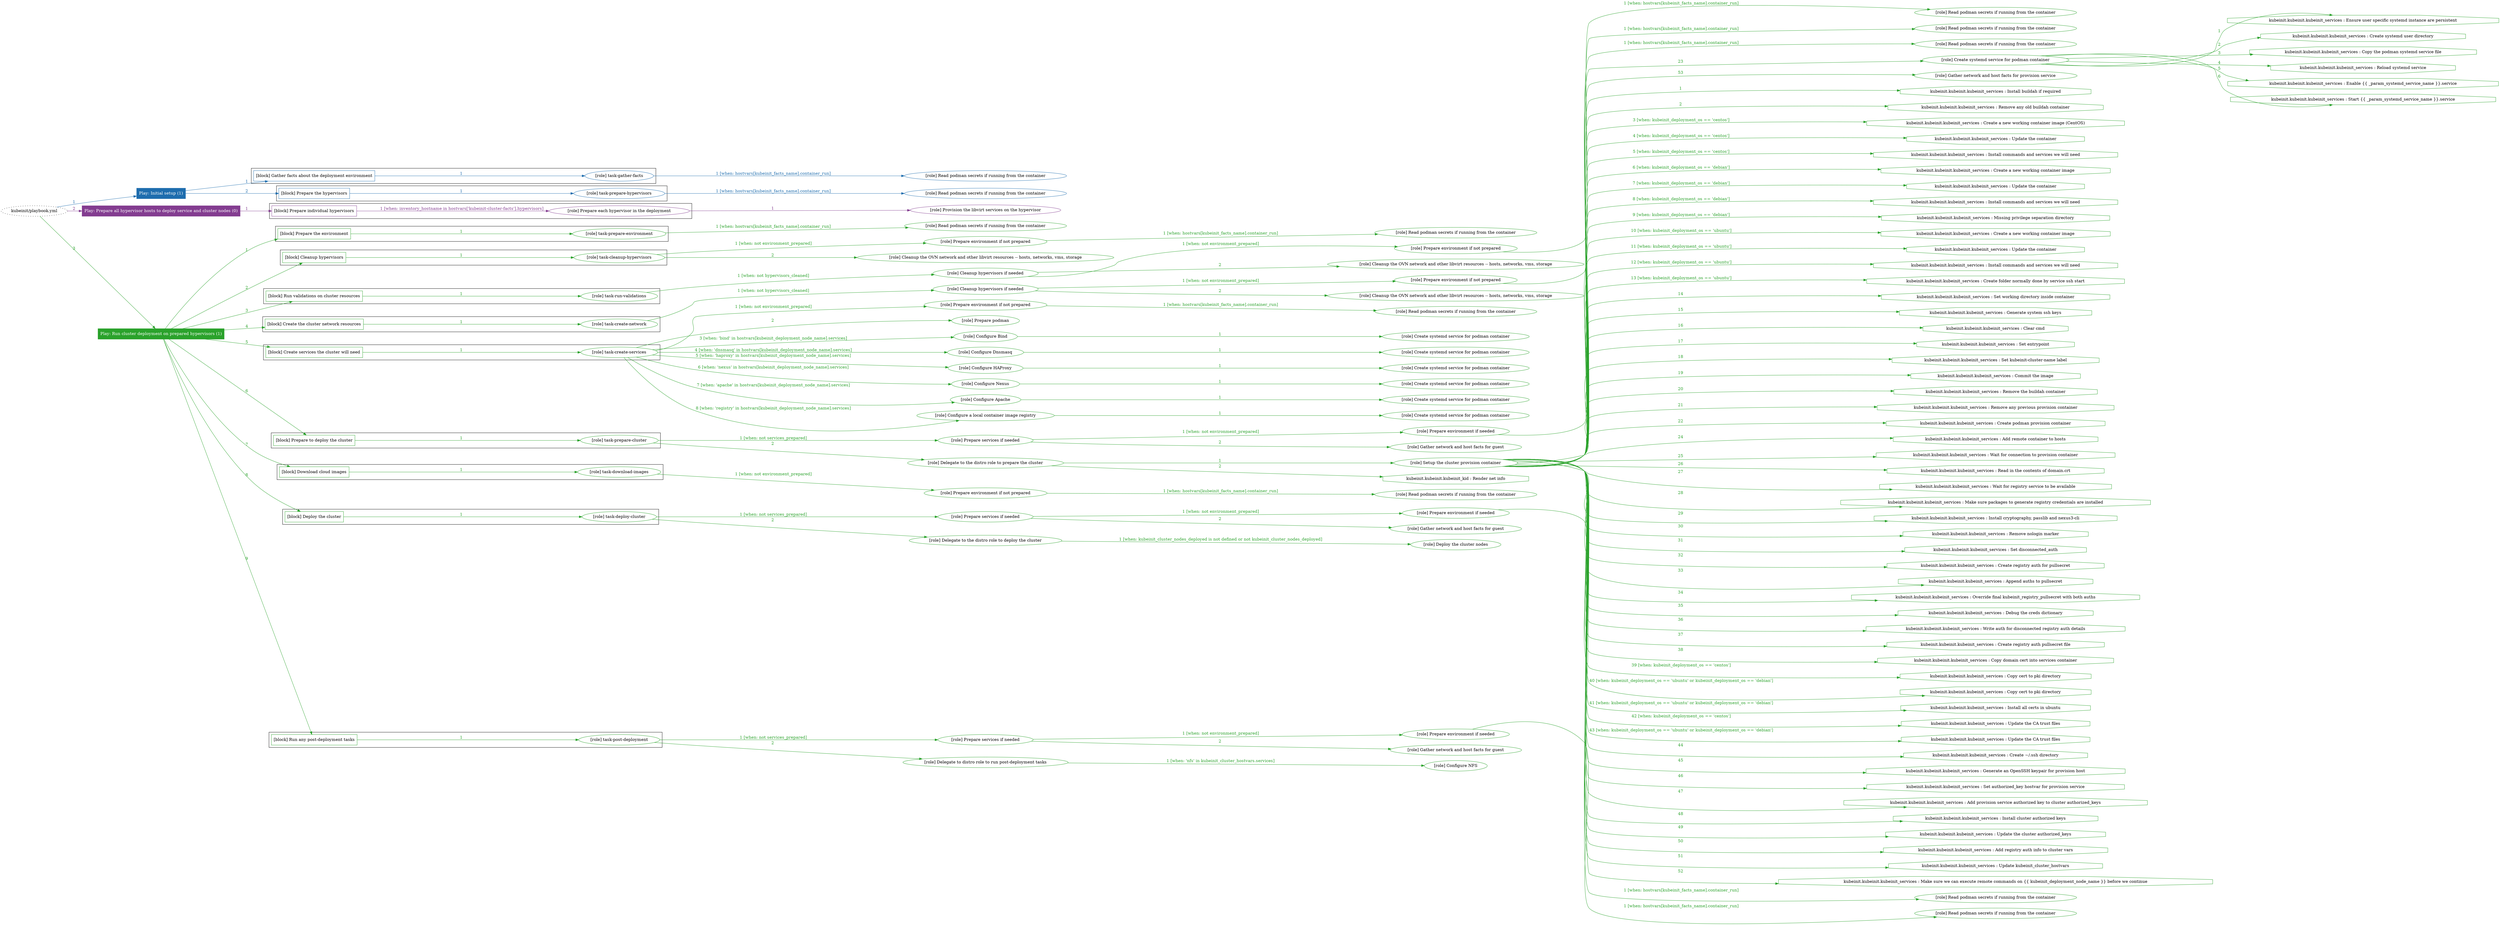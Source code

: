 digraph {
	graph [concentrate=true ordering=in rankdir=LR ratio=fill]
	edge [esep=5 sep=10]
	"kubeinit/playbook.yml" [id=root_node style=dotted]
	play_88780912 [label="Play: Initial setup (1)" color="#1e6dae" fontcolor="#ffffff" id=play_88780912 shape=box style=filled tooltip=localhost]
	"kubeinit/playbook.yml" -> play_88780912 [label="1 " color="#1e6dae" fontcolor="#1e6dae" id=edge_2b7c9e0a labeltooltip="1 " tooltip="1 "]
	subgraph "Read podman secrets if running from the container" {
		role_25a1306c [label="[role] Read podman secrets if running from the container" color="#1e6dae" id=role_25a1306c tooltip="Read podman secrets if running from the container"]
	}
	subgraph "task-gather-facts" {
		role_56f9d2ab [label="[role] task-gather-facts" color="#1e6dae" id=role_56f9d2ab tooltip="task-gather-facts"]
		role_56f9d2ab -> role_25a1306c [label="1 [when: hostvars[kubeinit_facts_name].container_run]" color="#1e6dae" fontcolor="#1e6dae" id=edge_c52cf5f3 labeltooltip="1 [when: hostvars[kubeinit_facts_name].container_run]" tooltip="1 [when: hostvars[kubeinit_facts_name].container_run]"]
	}
	subgraph "Read podman secrets if running from the container" {
		role_b767d1a6 [label="[role] Read podman secrets if running from the container" color="#1e6dae" id=role_b767d1a6 tooltip="Read podman secrets if running from the container"]
	}
	subgraph "task-prepare-hypervisors" {
		role_a1e9dd96 [label="[role] task-prepare-hypervisors" color="#1e6dae" id=role_a1e9dd96 tooltip="task-prepare-hypervisors"]
		role_a1e9dd96 -> role_b767d1a6 [label="1 [when: hostvars[kubeinit_facts_name].container_run]" color="#1e6dae" fontcolor="#1e6dae" id=edge_05d437fe labeltooltip="1 [when: hostvars[kubeinit_facts_name].container_run]" tooltip="1 [when: hostvars[kubeinit_facts_name].container_run]"]
	}
	subgraph "Play: Initial setup (1)" {
		play_88780912 -> block_ea30f0d0 [label=1 color="#1e6dae" fontcolor="#1e6dae" id=edge_ec8236a7 labeltooltip=1 tooltip=1]
		subgraph cluster_block_ea30f0d0 {
			block_ea30f0d0 [label="[block] Gather facts about the deployment environment" color="#1e6dae" id=block_ea30f0d0 labeltooltip="Gather facts about the deployment environment" shape=box tooltip="Gather facts about the deployment environment"]
			block_ea30f0d0 -> role_56f9d2ab [label="1 " color="#1e6dae" fontcolor="#1e6dae" id=edge_77e89f6d labeltooltip="1 " tooltip="1 "]
		}
		play_88780912 -> block_1efca9a6 [label=2 color="#1e6dae" fontcolor="#1e6dae" id=edge_a3402eb7 labeltooltip=2 tooltip=2]
		subgraph cluster_block_1efca9a6 {
			block_1efca9a6 [label="[block] Prepare the hypervisors" color="#1e6dae" id=block_1efca9a6 labeltooltip="Prepare the hypervisors" shape=box tooltip="Prepare the hypervisors"]
			block_1efca9a6 -> role_a1e9dd96 [label="1 " color="#1e6dae" fontcolor="#1e6dae" id=edge_6762e3c6 labeltooltip="1 " tooltip="1 "]
		}
	}
	play_a2d983e7 [label="Play: Prepare all hypervisor hosts to deploy service and cluster nodes (0)" color="#833c90" fontcolor="#ffffff" id=play_a2d983e7 shape=box style=filled tooltip="Play: Prepare all hypervisor hosts to deploy service and cluster nodes (0)"]
	"kubeinit/playbook.yml" -> play_a2d983e7 [label="2 " color="#833c90" fontcolor="#833c90" id=edge_fcf7cdbc labeltooltip="2 " tooltip="2 "]
	subgraph "Provision the libvirt services on the hypervisor" {
		role_07aeb820 [label="[role] Provision the libvirt services on the hypervisor" color="#833c90" id=role_07aeb820 tooltip="Provision the libvirt services on the hypervisor"]
	}
	subgraph "Prepare each hypervisor in the deployment" {
		role_b28e0252 [label="[role] Prepare each hypervisor in the deployment" color="#833c90" id=role_b28e0252 tooltip="Prepare each hypervisor in the deployment"]
		role_b28e0252 -> role_07aeb820 [label="1 " color="#833c90" fontcolor="#833c90" id=edge_922af708 labeltooltip="1 " tooltip="1 "]
	}
	subgraph "Play: Prepare all hypervisor hosts to deploy service and cluster nodes (0)" {
		play_a2d983e7 -> block_fab6e610 [label=1 color="#833c90" fontcolor="#833c90" id=edge_9183ceff labeltooltip=1 tooltip=1]
		subgraph cluster_block_fab6e610 {
			block_fab6e610 [label="[block] Prepare individual hypervisors" color="#833c90" id=block_fab6e610 labeltooltip="Prepare individual hypervisors" shape=box tooltip="Prepare individual hypervisors"]
			block_fab6e610 -> role_b28e0252 [label="1 [when: inventory_hostname in hostvars['kubeinit-cluster-facts'].hypervisors]" color="#833c90" fontcolor="#833c90" id=edge_b176fd43 labeltooltip="1 [when: inventory_hostname in hostvars['kubeinit-cluster-facts'].hypervisors]" tooltip="1 [when: inventory_hostname in hostvars['kubeinit-cluster-facts'].hypervisors]"]
		}
	}
	play_4c912f63 [label="Play: Run cluster deployment on prepared hypervisors (1)" color="#2aa22b" fontcolor="#ffffff" id=play_4c912f63 shape=box style=filled tooltip=localhost]
	"kubeinit/playbook.yml" -> play_4c912f63 [label="3 " color="#2aa22b" fontcolor="#2aa22b" id=edge_5420c14c labeltooltip="3 " tooltip="3 "]
	subgraph "Read podman secrets if running from the container" {
		role_98e18b5d [label="[role] Read podman secrets if running from the container" color="#2aa22b" id=role_98e18b5d tooltip="Read podman secrets if running from the container"]
	}
	subgraph "task-prepare-environment" {
		role_dfc72cea [label="[role] task-prepare-environment" color="#2aa22b" id=role_dfc72cea tooltip="task-prepare-environment"]
		role_dfc72cea -> role_98e18b5d [label="1 [when: hostvars[kubeinit_facts_name].container_run]" color="#2aa22b" fontcolor="#2aa22b" id=edge_c988f2fc labeltooltip="1 [when: hostvars[kubeinit_facts_name].container_run]" tooltip="1 [when: hostvars[kubeinit_facts_name].container_run]"]
	}
	subgraph "Read podman secrets if running from the container" {
		role_11a88f5c [label="[role] Read podman secrets if running from the container" color="#2aa22b" id=role_11a88f5c tooltip="Read podman secrets if running from the container"]
	}
	subgraph "Prepare environment if not prepared" {
		role_c95e6270 [label="[role] Prepare environment if not prepared" color="#2aa22b" id=role_c95e6270 tooltip="Prepare environment if not prepared"]
		role_c95e6270 -> role_11a88f5c [label="1 [when: hostvars[kubeinit_facts_name].container_run]" color="#2aa22b" fontcolor="#2aa22b" id=edge_15efae43 labeltooltip="1 [when: hostvars[kubeinit_facts_name].container_run]" tooltip="1 [when: hostvars[kubeinit_facts_name].container_run]"]
	}
	subgraph "Cleanup the OVN network and other libvirt resources -- hosts, networks, vms, storage" {
		role_31500812 [label="[role] Cleanup the OVN network and other libvirt resources -- hosts, networks, vms, storage" color="#2aa22b" id=role_31500812 tooltip="Cleanup the OVN network and other libvirt resources -- hosts, networks, vms, storage"]
	}
	subgraph "task-cleanup-hypervisors" {
		role_99041509 [label="[role] task-cleanup-hypervisors" color="#2aa22b" id=role_99041509 tooltip="task-cleanup-hypervisors"]
		role_99041509 -> role_c95e6270 [label="1 [when: not environment_prepared]" color="#2aa22b" fontcolor="#2aa22b" id=edge_61fa7e00 labeltooltip="1 [when: not environment_prepared]" tooltip="1 [when: not environment_prepared]"]
		role_99041509 -> role_31500812 [label="2 " color="#2aa22b" fontcolor="#2aa22b" id=edge_010ab0bc labeltooltip="2 " tooltip="2 "]
	}
	subgraph "Read podman secrets if running from the container" {
		role_571d8c0e [label="[role] Read podman secrets if running from the container" color="#2aa22b" id=role_571d8c0e tooltip="Read podman secrets if running from the container"]
	}
	subgraph "Prepare environment if not prepared" {
		role_9b8b6493 [label="[role] Prepare environment if not prepared" color="#2aa22b" id=role_9b8b6493 tooltip="Prepare environment if not prepared"]
		role_9b8b6493 -> role_571d8c0e [label="1 [when: hostvars[kubeinit_facts_name].container_run]" color="#2aa22b" fontcolor="#2aa22b" id=edge_0dd094ab labeltooltip="1 [when: hostvars[kubeinit_facts_name].container_run]" tooltip="1 [when: hostvars[kubeinit_facts_name].container_run]"]
	}
	subgraph "Cleanup the OVN network and other libvirt resources -- hosts, networks, vms, storage" {
		role_64ca74bb [label="[role] Cleanup the OVN network and other libvirt resources -- hosts, networks, vms, storage" color="#2aa22b" id=role_64ca74bb tooltip="Cleanup the OVN network and other libvirt resources -- hosts, networks, vms, storage"]
	}
	subgraph "Cleanup hypervisors if needed" {
		role_c4ffee73 [label="[role] Cleanup hypervisors if needed" color="#2aa22b" id=role_c4ffee73 tooltip="Cleanup hypervisors if needed"]
		role_c4ffee73 -> role_9b8b6493 [label="1 [when: not environment_prepared]" color="#2aa22b" fontcolor="#2aa22b" id=edge_79a30ba2 labeltooltip="1 [when: not environment_prepared]" tooltip="1 [when: not environment_prepared]"]
		role_c4ffee73 -> role_64ca74bb [label="2 " color="#2aa22b" fontcolor="#2aa22b" id=edge_f12eb584 labeltooltip="2 " tooltip="2 "]
	}
	subgraph "task-run-validations" {
		role_adf2bbff [label="[role] task-run-validations" color="#2aa22b" id=role_adf2bbff tooltip="task-run-validations"]
		role_adf2bbff -> role_c4ffee73 [label="1 [when: not hypervisors_cleaned]" color="#2aa22b" fontcolor="#2aa22b" id=edge_2b7193ca labeltooltip="1 [when: not hypervisors_cleaned]" tooltip="1 [when: not hypervisors_cleaned]"]
	}
	subgraph "Read podman secrets if running from the container" {
		role_12bfb518 [label="[role] Read podman secrets if running from the container" color="#2aa22b" id=role_12bfb518 tooltip="Read podman secrets if running from the container"]
	}
	subgraph "Prepare environment if not prepared" {
		role_a68a0728 [label="[role] Prepare environment if not prepared" color="#2aa22b" id=role_a68a0728 tooltip="Prepare environment if not prepared"]
		role_a68a0728 -> role_12bfb518 [label="1 [when: hostvars[kubeinit_facts_name].container_run]" color="#2aa22b" fontcolor="#2aa22b" id=edge_9cbca784 labeltooltip="1 [when: hostvars[kubeinit_facts_name].container_run]" tooltip="1 [when: hostvars[kubeinit_facts_name].container_run]"]
	}
	subgraph "Cleanup the OVN network and other libvirt resources -- hosts, networks, vms, storage" {
		role_533ca4e9 [label="[role] Cleanup the OVN network and other libvirt resources -- hosts, networks, vms, storage" color="#2aa22b" id=role_533ca4e9 tooltip="Cleanup the OVN network and other libvirt resources -- hosts, networks, vms, storage"]
	}
	subgraph "Cleanup hypervisors if needed" {
		role_4eada088 [label="[role] Cleanup hypervisors if needed" color="#2aa22b" id=role_4eada088 tooltip="Cleanup hypervisors if needed"]
		role_4eada088 -> role_a68a0728 [label="1 [when: not environment_prepared]" color="#2aa22b" fontcolor="#2aa22b" id=edge_8c6352a5 labeltooltip="1 [when: not environment_prepared]" tooltip="1 [when: not environment_prepared]"]
		role_4eada088 -> role_533ca4e9 [label="2 " color="#2aa22b" fontcolor="#2aa22b" id=edge_be2c727f labeltooltip="2 " tooltip="2 "]
	}
	subgraph "task-create-network" {
		role_0c74a7f2 [label="[role] task-create-network" color="#2aa22b" id=role_0c74a7f2 tooltip="task-create-network"]
		role_0c74a7f2 -> role_4eada088 [label="1 [when: not hypervisors_cleaned]" color="#2aa22b" fontcolor="#2aa22b" id=edge_dd9ef89b labeltooltip="1 [when: not hypervisors_cleaned]" tooltip="1 [when: not hypervisors_cleaned]"]
	}
	subgraph "Read podman secrets if running from the container" {
		role_9425d755 [label="[role] Read podman secrets if running from the container" color="#2aa22b" id=role_9425d755 tooltip="Read podman secrets if running from the container"]
	}
	subgraph "Prepare environment if not prepared" {
		role_203ea704 [label="[role] Prepare environment if not prepared" color="#2aa22b" id=role_203ea704 tooltip="Prepare environment if not prepared"]
		role_203ea704 -> role_9425d755 [label="1 [when: hostvars[kubeinit_facts_name].container_run]" color="#2aa22b" fontcolor="#2aa22b" id=edge_33f96487 labeltooltip="1 [when: hostvars[kubeinit_facts_name].container_run]" tooltip="1 [when: hostvars[kubeinit_facts_name].container_run]"]
	}
	subgraph "Prepare podman" {
		role_154709df [label="[role] Prepare podman" color="#2aa22b" id=role_154709df tooltip="Prepare podman"]
	}
	subgraph "Create systemd service for podman container" {
		role_ecfbe1c3 [label="[role] Create systemd service for podman container" color="#2aa22b" id=role_ecfbe1c3 tooltip="Create systemd service for podman container"]
	}
	subgraph "Configure Bind" {
		role_10f43e8a [label="[role] Configure Bind" color="#2aa22b" id=role_10f43e8a tooltip="Configure Bind"]
		role_10f43e8a -> role_ecfbe1c3 [label="1 " color="#2aa22b" fontcolor="#2aa22b" id=edge_237a9f81 labeltooltip="1 " tooltip="1 "]
	}
	subgraph "Create systemd service for podman container" {
		role_6f5669e8 [label="[role] Create systemd service for podman container" color="#2aa22b" id=role_6f5669e8 tooltip="Create systemd service for podman container"]
	}
	subgraph "Configure Dnsmasq" {
		role_9e533520 [label="[role] Configure Dnsmasq" color="#2aa22b" id=role_9e533520 tooltip="Configure Dnsmasq"]
		role_9e533520 -> role_6f5669e8 [label="1 " color="#2aa22b" fontcolor="#2aa22b" id=edge_7383711f labeltooltip="1 " tooltip="1 "]
	}
	subgraph "Create systemd service for podman container" {
		role_24a517df [label="[role] Create systemd service for podman container" color="#2aa22b" id=role_24a517df tooltip="Create systemd service for podman container"]
	}
	subgraph "Configure HAProxy" {
		role_db0f7e93 [label="[role] Configure HAProxy" color="#2aa22b" id=role_db0f7e93 tooltip="Configure HAProxy"]
		role_db0f7e93 -> role_24a517df [label="1 " color="#2aa22b" fontcolor="#2aa22b" id=edge_4c443d4e labeltooltip="1 " tooltip="1 "]
	}
	subgraph "Create systemd service for podman container" {
		role_86e43595 [label="[role] Create systemd service for podman container" color="#2aa22b" id=role_86e43595 tooltip="Create systemd service for podman container"]
	}
	subgraph "Configure Nexus" {
		role_f32fb66e [label="[role] Configure Nexus" color="#2aa22b" id=role_f32fb66e tooltip="Configure Nexus"]
		role_f32fb66e -> role_86e43595 [label="1 " color="#2aa22b" fontcolor="#2aa22b" id=edge_34de4fcd labeltooltip="1 " tooltip="1 "]
	}
	subgraph "Create systemd service for podman container" {
		role_60a753dd [label="[role] Create systemd service for podman container" color="#2aa22b" id=role_60a753dd tooltip="Create systemd service for podman container"]
	}
	subgraph "Configure Apache" {
		role_d9e41919 [label="[role] Configure Apache" color="#2aa22b" id=role_d9e41919 tooltip="Configure Apache"]
		role_d9e41919 -> role_60a753dd [label="1 " color="#2aa22b" fontcolor="#2aa22b" id=edge_48b44790 labeltooltip="1 " tooltip="1 "]
	}
	subgraph "Create systemd service for podman container" {
		role_2c5dca7d [label="[role] Create systemd service for podman container" color="#2aa22b" id=role_2c5dca7d tooltip="Create systemd service for podman container"]
	}
	subgraph "Configure a local container image registry" {
		role_6736eb63 [label="[role] Configure a local container image registry" color="#2aa22b" id=role_6736eb63 tooltip="Configure a local container image registry"]
		role_6736eb63 -> role_2c5dca7d [label="1 " color="#2aa22b" fontcolor="#2aa22b" id=edge_3d469f1b labeltooltip="1 " tooltip="1 "]
	}
	subgraph "task-create-services" {
		role_f550a08c [label="[role] task-create-services" color="#2aa22b" id=role_f550a08c tooltip="task-create-services"]
		role_f550a08c -> role_203ea704 [label="1 [when: not environment_prepared]" color="#2aa22b" fontcolor="#2aa22b" id=edge_eab06817 labeltooltip="1 [when: not environment_prepared]" tooltip="1 [when: not environment_prepared]"]
		role_f550a08c -> role_154709df [label="2 " color="#2aa22b" fontcolor="#2aa22b" id=edge_c3b6ddbf labeltooltip="2 " tooltip="2 "]
		role_f550a08c -> role_10f43e8a [label="3 [when: 'bind' in hostvars[kubeinit_deployment_node_name].services]" color="#2aa22b" fontcolor="#2aa22b" id=edge_80851e3b labeltooltip="3 [when: 'bind' in hostvars[kubeinit_deployment_node_name].services]" tooltip="3 [when: 'bind' in hostvars[kubeinit_deployment_node_name].services]"]
		role_f550a08c -> role_9e533520 [label="4 [when: 'dnsmasq' in hostvars[kubeinit_deployment_node_name].services]" color="#2aa22b" fontcolor="#2aa22b" id=edge_8d71c22c labeltooltip="4 [when: 'dnsmasq' in hostvars[kubeinit_deployment_node_name].services]" tooltip="4 [when: 'dnsmasq' in hostvars[kubeinit_deployment_node_name].services]"]
		role_f550a08c -> role_db0f7e93 [label="5 [when: 'haproxy' in hostvars[kubeinit_deployment_node_name].services]" color="#2aa22b" fontcolor="#2aa22b" id=edge_a7aeccee labeltooltip="5 [when: 'haproxy' in hostvars[kubeinit_deployment_node_name].services]" tooltip="5 [when: 'haproxy' in hostvars[kubeinit_deployment_node_name].services]"]
		role_f550a08c -> role_f32fb66e [label="6 [when: 'nexus' in hostvars[kubeinit_deployment_node_name].services]" color="#2aa22b" fontcolor="#2aa22b" id=edge_8131f106 labeltooltip="6 [when: 'nexus' in hostvars[kubeinit_deployment_node_name].services]" tooltip="6 [when: 'nexus' in hostvars[kubeinit_deployment_node_name].services]"]
		role_f550a08c -> role_d9e41919 [label="7 [when: 'apache' in hostvars[kubeinit_deployment_node_name].services]" color="#2aa22b" fontcolor="#2aa22b" id=edge_e77b1e1b labeltooltip="7 [when: 'apache' in hostvars[kubeinit_deployment_node_name].services]" tooltip="7 [when: 'apache' in hostvars[kubeinit_deployment_node_name].services]"]
		role_f550a08c -> role_6736eb63 [label="8 [when: 'registry' in hostvars[kubeinit_deployment_node_name].services]" color="#2aa22b" fontcolor="#2aa22b" id=edge_4e4ed69c labeltooltip="8 [when: 'registry' in hostvars[kubeinit_deployment_node_name].services]" tooltip="8 [when: 'registry' in hostvars[kubeinit_deployment_node_name].services]"]
	}
	subgraph "Read podman secrets if running from the container" {
		role_94792498 [label="[role] Read podman secrets if running from the container" color="#2aa22b" id=role_94792498 tooltip="Read podman secrets if running from the container"]
	}
	subgraph "Prepare environment if needed" {
		role_d0fdb49f [label="[role] Prepare environment if needed" color="#2aa22b" id=role_d0fdb49f tooltip="Prepare environment if needed"]
		role_d0fdb49f -> role_94792498 [label="1 [when: hostvars[kubeinit_facts_name].container_run]" color="#2aa22b" fontcolor="#2aa22b" id=edge_18c1e8a7 labeltooltip="1 [when: hostvars[kubeinit_facts_name].container_run]" tooltip="1 [when: hostvars[kubeinit_facts_name].container_run]"]
	}
	subgraph "Gather network and host facts for guest" {
		role_86641ee5 [label="[role] Gather network and host facts for guest" color="#2aa22b" id=role_86641ee5 tooltip="Gather network and host facts for guest"]
	}
	subgraph "Prepare services if needed" {
		role_aff10a81 [label="[role] Prepare services if needed" color="#2aa22b" id=role_aff10a81 tooltip="Prepare services if needed"]
		role_aff10a81 -> role_d0fdb49f [label="1 [when: not environment_prepared]" color="#2aa22b" fontcolor="#2aa22b" id=edge_1b1fd5e4 labeltooltip="1 [when: not environment_prepared]" tooltip="1 [when: not environment_prepared]"]
		role_aff10a81 -> role_86641ee5 [label="2 " color="#2aa22b" fontcolor="#2aa22b" id=edge_2b4f9462 labeltooltip="2 " tooltip="2 "]
	}
	subgraph "Create systemd service for podman container" {
		role_728e137d [label="[role] Create systemd service for podman container" color="#2aa22b" id=role_728e137d tooltip="Create systemd service for podman container"]
		task_a54572fb [label="kubeinit.kubeinit.kubeinit_services : Ensure user specific systemd instance are persistent" color="#2aa22b" id=task_a54572fb shape=octagon tooltip="kubeinit.kubeinit.kubeinit_services : Ensure user specific systemd instance are persistent"]
		role_728e137d -> task_a54572fb [label="1 " color="#2aa22b" fontcolor="#2aa22b" id=edge_3aee13f4 labeltooltip="1 " tooltip="1 "]
		task_bfcdaf9f [label="kubeinit.kubeinit.kubeinit_services : Create systemd user directory" color="#2aa22b" id=task_bfcdaf9f shape=octagon tooltip="kubeinit.kubeinit.kubeinit_services : Create systemd user directory"]
		role_728e137d -> task_bfcdaf9f [label="2 " color="#2aa22b" fontcolor="#2aa22b" id=edge_da3ed632 labeltooltip="2 " tooltip="2 "]
		task_bbe0baf5 [label="kubeinit.kubeinit.kubeinit_services : Copy the podman systemd service file" color="#2aa22b" id=task_bbe0baf5 shape=octagon tooltip="kubeinit.kubeinit.kubeinit_services : Copy the podman systemd service file"]
		role_728e137d -> task_bbe0baf5 [label="3 " color="#2aa22b" fontcolor="#2aa22b" id=edge_4207f24b labeltooltip="3 " tooltip="3 "]
		task_1638a0c1 [label="kubeinit.kubeinit.kubeinit_services : Reload systemd service" color="#2aa22b" id=task_1638a0c1 shape=octagon tooltip="kubeinit.kubeinit.kubeinit_services : Reload systemd service"]
		role_728e137d -> task_1638a0c1 [label="4 " color="#2aa22b" fontcolor="#2aa22b" id=edge_807f08ae labeltooltip="4 " tooltip="4 "]
		task_76d2f239 [label="kubeinit.kubeinit.kubeinit_services : Enable {{ _param_systemd_service_name }}.service" color="#2aa22b" id=task_76d2f239 shape=octagon tooltip="kubeinit.kubeinit.kubeinit_services : Enable {{ _param_systemd_service_name }}.service"]
		role_728e137d -> task_76d2f239 [label="5 " color="#2aa22b" fontcolor="#2aa22b" id=edge_5902cdf9 labeltooltip="5 " tooltip="5 "]
		task_38775bd3 [label="kubeinit.kubeinit.kubeinit_services : Start {{ _param_systemd_service_name }}.service" color="#2aa22b" id=task_38775bd3 shape=octagon tooltip="kubeinit.kubeinit.kubeinit_services : Start {{ _param_systemd_service_name }}.service"]
		role_728e137d -> task_38775bd3 [label="6 " color="#2aa22b" fontcolor="#2aa22b" id=edge_f34813ec labeltooltip="6 " tooltip="6 "]
	}
	subgraph "Gather network and host facts for provision service" {
		role_fa3c7b15 [label="[role] Gather network and host facts for provision service" color="#2aa22b" id=role_fa3c7b15 tooltip="Gather network and host facts for provision service"]
	}
	subgraph "Setup the cluster provision container" {
		role_f1cde7f5 [label="[role] Setup the cluster provision container" color="#2aa22b" id=role_f1cde7f5 tooltip="Setup the cluster provision container"]
		task_0fabf74b [label="kubeinit.kubeinit.kubeinit_services : Install buildah if required" color="#2aa22b" id=task_0fabf74b shape=octagon tooltip="kubeinit.kubeinit.kubeinit_services : Install buildah if required"]
		role_f1cde7f5 -> task_0fabf74b [label="1 " color="#2aa22b" fontcolor="#2aa22b" id=edge_d51c37c4 labeltooltip="1 " tooltip="1 "]
		task_d5b75fbf [label="kubeinit.kubeinit.kubeinit_services : Remove any old buildah container" color="#2aa22b" id=task_d5b75fbf shape=octagon tooltip="kubeinit.kubeinit.kubeinit_services : Remove any old buildah container"]
		role_f1cde7f5 -> task_d5b75fbf [label="2 " color="#2aa22b" fontcolor="#2aa22b" id=edge_c7a7836f labeltooltip="2 " tooltip="2 "]
		task_9c522434 [label="kubeinit.kubeinit.kubeinit_services : Create a new working container image (CentOS)" color="#2aa22b" id=task_9c522434 shape=octagon tooltip="kubeinit.kubeinit.kubeinit_services : Create a new working container image (CentOS)"]
		role_f1cde7f5 -> task_9c522434 [label="3 [when: kubeinit_deployment_os == 'centos']" color="#2aa22b" fontcolor="#2aa22b" id=edge_01971f95 labeltooltip="3 [when: kubeinit_deployment_os == 'centos']" tooltip="3 [when: kubeinit_deployment_os == 'centos']"]
		task_c1f8877c [label="kubeinit.kubeinit.kubeinit_services : Update the container" color="#2aa22b" id=task_c1f8877c shape=octagon tooltip="kubeinit.kubeinit.kubeinit_services : Update the container"]
		role_f1cde7f5 -> task_c1f8877c [label="4 [when: kubeinit_deployment_os == 'centos']" color="#2aa22b" fontcolor="#2aa22b" id=edge_6e567696 labeltooltip="4 [when: kubeinit_deployment_os == 'centos']" tooltip="4 [when: kubeinit_deployment_os == 'centos']"]
		task_104b65a0 [label="kubeinit.kubeinit.kubeinit_services : Install commands and services we will need" color="#2aa22b" id=task_104b65a0 shape=octagon tooltip="kubeinit.kubeinit.kubeinit_services : Install commands and services we will need"]
		role_f1cde7f5 -> task_104b65a0 [label="5 [when: kubeinit_deployment_os == 'centos']" color="#2aa22b" fontcolor="#2aa22b" id=edge_a3eebf70 labeltooltip="5 [when: kubeinit_deployment_os == 'centos']" tooltip="5 [when: kubeinit_deployment_os == 'centos']"]
		task_a096f3bd [label="kubeinit.kubeinit.kubeinit_services : Create a new working container image" color="#2aa22b" id=task_a096f3bd shape=octagon tooltip="kubeinit.kubeinit.kubeinit_services : Create a new working container image"]
		role_f1cde7f5 -> task_a096f3bd [label="6 [when: kubeinit_deployment_os == 'debian']" color="#2aa22b" fontcolor="#2aa22b" id=edge_c65d611f labeltooltip="6 [when: kubeinit_deployment_os == 'debian']" tooltip="6 [when: kubeinit_deployment_os == 'debian']"]
		task_69626e7a [label="kubeinit.kubeinit.kubeinit_services : Update the container" color="#2aa22b" id=task_69626e7a shape=octagon tooltip="kubeinit.kubeinit.kubeinit_services : Update the container"]
		role_f1cde7f5 -> task_69626e7a [label="7 [when: kubeinit_deployment_os == 'debian']" color="#2aa22b" fontcolor="#2aa22b" id=edge_41e5b564 labeltooltip="7 [when: kubeinit_deployment_os == 'debian']" tooltip="7 [when: kubeinit_deployment_os == 'debian']"]
		task_f9350f14 [label="kubeinit.kubeinit.kubeinit_services : Install commands and services we will need" color="#2aa22b" id=task_f9350f14 shape=octagon tooltip="kubeinit.kubeinit.kubeinit_services : Install commands and services we will need"]
		role_f1cde7f5 -> task_f9350f14 [label="8 [when: kubeinit_deployment_os == 'debian']" color="#2aa22b" fontcolor="#2aa22b" id=edge_ec1fee43 labeltooltip="8 [when: kubeinit_deployment_os == 'debian']" tooltip="8 [when: kubeinit_deployment_os == 'debian']"]
		task_95119855 [label="kubeinit.kubeinit.kubeinit_services : Missing privilege separation directory" color="#2aa22b" id=task_95119855 shape=octagon tooltip="kubeinit.kubeinit.kubeinit_services : Missing privilege separation directory"]
		role_f1cde7f5 -> task_95119855 [label="9 [when: kubeinit_deployment_os == 'debian']" color="#2aa22b" fontcolor="#2aa22b" id=edge_3f7adb66 labeltooltip="9 [when: kubeinit_deployment_os == 'debian']" tooltip="9 [when: kubeinit_deployment_os == 'debian']"]
		task_32cd8859 [label="kubeinit.kubeinit.kubeinit_services : Create a new working container image" color="#2aa22b" id=task_32cd8859 shape=octagon tooltip="kubeinit.kubeinit.kubeinit_services : Create a new working container image"]
		role_f1cde7f5 -> task_32cd8859 [label="10 [when: kubeinit_deployment_os == 'ubuntu']" color="#2aa22b" fontcolor="#2aa22b" id=edge_28c926db labeltooltip="10 [when: kubeinit_deployment_os == 'ubuntu']" tooltip="10 [when: kubeinit_deployment_os == 'ubuntu']"]
		task_49afcaa1 [label="kubeinit.kubeinit.kubeinit_services : Update the container" color="#2aa22b" id=task_49afcaa1 shape=octagon tooltip="kubeinit.kubeinit.kubeinit_services : Update the container"]
		role_f1cde7f5 -> task_49afcaa1 [label="11 [when: kubeinit_deployment_os == 'ubuntu']" color="#2aa22b" fontcolor="#2aa22b" id=edge_9aaf3b4a labeltooltip="11 [when: kubeinit_deployment_os == 'ubuntu']" tooltip="11 [when: kubeinit_deployment_os == 'ubuntu']"]
		task_babf3586 [label="kubeinit.kubeinit.kubeinit_services : Install commands and services we will need" color="#2aa22b" id=task_babf3586 shape=octagon tooltip="kubeinit.kubeinit.kubeinit_services : Install commands and services we will need"]
		role_f1cde7f5 -> task_babf3586 [label="12 [when: kubeinit_deployment_os == 'ubuntu']" color="#2aa22b" fontcolor="#2aa22b" id=edge_a73228d3 labeltooltip="12 [when: kubeinit_deployment_os == 'ubuntu']" tooltip="12 [when: kubeinit_deployment_os == 'ubuntu']"]
		task_f2136abc [label="kubeinit.kubeinit.kubeinit_services : Create folder normally done by service ssh start" color="#2aa22b" id=task_f2136abc shape=octagon tooltip="kubeinit.kubeinit.kubeinit_services : Create folder normally done by service ssh start"]
		role_f1cde7f5 -> task_f2136abc [label="13 [when: kubeinit_deployment_os == 'ubuntu']" color="#2aa22b" fontcolor="#2aa22b" id=edge_6db3f861 labeltooltip="13 [when: kubeinit_deployment_os == 'ubuntu']" tooltip="13 [when: kubeinit_deployment_os == 'ubuntu']"]
		task_debc47b1 [label="kubeinit.kubeinit.kubeinit_services : Set working directory inside container" color="#2aa22b" id=task_debc47b1 shape=octagon tooltip="kubeinit.kubeinit.kubeinit_services : Set working directory inside container"]
		role_f1cde7f5 -> task_debc47b1 [label="14 " color="#2aa22b" fontcolor="#2aa22b" id=edge_ba481a7c labeltooltip="14 " tooltip="14 "]
		task_30236da7 [label="kubeinit.kubeinit.kubeinit_services : Generate system ssh keys" color="#2aa22b" id=task_30236da7 shape=octagon tooltip="kubeinit.kubeinit.kubeinit_services : Generate system ssh keys"]
		role_f1cde7f5 -> task_30236da7 [label="15 " color="#2aa22b" fontcolor="#2aa22b" id=edge_37fd7aa6 labeltooltip="15 " tooltip="15 "]
		task_d0fbc996 [label="kubeinit.kubeinit.kubeinit_services : Clear cmd" color="#2aa22b" id=task_d0fbc996 shape=octagon tooltip="kubeinit.kubeinit.kubeinit_services : Clear cmd"]
		role_f1cde7f5 -> task_d0fbc996 [label="16 " color="#2aa22b" fontcolor="#2aa22b" id=edge_f713340d labeltooltip="16 " tooltip="16 "]
		task_0a40db12 [label="kubeinit.kubeinit.kubeinit_services : Set entrypoint" color="#2aa22b" id=task_0a40db12 shape=octagon tooltip="kubeinit.kubeinit.kubeinit_services : Set entrypoint"]
		role_f1cde7f5 -> task_0a40db12 [label="17 " color="#2aa22b" fontcolor="#2aa22b" id=edge_a65f06e7 labeltooltip="17 " tooltip="17 "]
		task_58d858c8 [label="kubeinit.kubeinit.kubeinit_services : Set kubeinit-cluster-name label" color="#2aa22b" id=task_58d858c8 shape=octagon tooltip="kubeinit.kubeinit.kubeinit_services : Set kubeinit-cluster-name label"]
		role_f1cde7f5 -> task_58d858c8 [label="18 " color="#2aa22b" fontcolor="#2aa22b" id=edge_993a1f84 labeltooltip="18 " tooltip="18 "]
		task_cf33287b [label="kubeinit.kubeinit.kubeinit_services : Commit the image" color="#2aa22b" id=task_cf33287b shape=octagon tooltip="kubeinit.kubeinit.kubeinit_services : Commit the image"]
		role_f1cde7f5 -> task_cf33287b [label="19 " color="#2aa22b" fontcolor="#2aa22b" id=edge_4993ffb4 labeltooltip="19 " tooltip="19 "]
		task_39abff8e [label="kubeinit.kubeinit.kubeinit_services : Remove the buildah container" color="#2aa22b" id=task_39abff8e shape=octagon tooltip="kubeinit.kubeinit.kubeinit_services : Remove the buildah container"]
		role_f1cde7f5 -> task_39abff8e [label="20 " color="#2aa22b" fontcolor="#2aa22b" id=edge_32943ffa labeltooltip="20 " tooltip="20 "]
		task_eb8b3cc9 [label="kubeinit.kubeinit.kubeinit_services : Remove any previous provision container" color="#2aa22b" id=task_eb8b3cc9 shape=octagon tooltip="kubeinit.kubeinit.kubeinit_services : Remove any previous provision container"]
		role_f1cde7f5 -> task_eb8b3cc9 [label="21 " color="#2aa22b" fontcolor="#2aa22b" id=edge_ae9178b5 labeltooltip="21 " tooltip="21 "]
		task_d3f14c5b [label="kubeinit.kubeinit.kubeinit_services : Create podman provision container" color="#2aa22b" id=task_d3f14c5b shape=octagon tooltip="kubeinit.kubeinit.kubeinit_services : Create podman provision container"]
		role_f1cde7f5 -> task_d3f14c5b [label="22 " color="#2aa22b" fontcolor="#2aa22b" id=edge_cda3861b labeltooltip="22 " tooltip="22 "]
		role_f1cde7f5 -> role_728e137d [label="23 " color="#2aa22b" fontcolor="#2aa22b" id=edge_7ccf02a7 labeltooltip="23 " tooltip="23 "]
		task_d50a8067 [label="kubeinit.kubeinit.kubeinit_services : Add remote container to hosts" color="#2aa22b" id=task_d50a8067 shape=octagon tooltip="kubeinit.kubeinit.kubeinit_services : Add remote container to hosts"]
		role_f1cde7f5 -> task_d50a8067 [label="24 " color="#2aa22b" fontcolor="#2aa22b" id=edge_c4a99e7a labeltooltip="24 " tooltip="24 "]
		task_743b61e2 [label="kubeinit.kubeinit.kubeinit_services : Wait for connection to provision container" color="#2aa22b" id=task_743b61e2 shape=octagon tooltip="kubeinit.kubeinit.kubeinit_services : Wait for connection to provision container"]
		role_f1cde7f5 -> task_743b61e2 [label="25 " color="#2aa22b" fontcolor="#2aa22b" id=edge_ece43897 labeltooltip="25 " tooltip="25 "]
		task_093237ff [label="kubeinit.kubeinit.kubeinit_services : Read in the contents of domain.crt" color="#2aa22b" id=task_093237ff shape=octagon tooltip="kubeinit.kubeinit.kubeinit_services : Read in the contents of domain.crt"]
		role_f1cde7f5 -> task_093237ff [label="26 " color="#2aa22b" fontcolor="#2aa22b" id=edge_d1ff3008 labeltooltip="26 " tooltip="26 "]
		task_62a71fa7 [label="kubeinit.kubeinit.kubeinit_services : Wait for registry service to be available" color="#2aa22b" id=task_62a71fa7 shape=octagon tooltip="kubeinit.kubeinit.kubeinit_services : Wait for registry service to be available"]
		role_f1cde7f5 -> task_62a71fa7 [label="27 " color="#2aa22b" fontcolor="#2aa22b" id=edge_80f5b5c6 labeltooltip="27 " tooltip="27 "]
		task_bc4d0a88 [label="kubeinit.kubeinit.kubeinit_services : Make sure packages to generate registry credentials are installed" color="#2aa22b" id=task_bc4d0a88 shape=octagon tooltip="kubeinit.kubeinit.kubeinit_services : Make sure packages to generate registry credentials are installed"]
		role_f1cde7f5 -> task_bc4d0a88 [label="28 " color="#2aa22b" fontcolor="#2aa22b" id=edge_e416f7a3 labeltooltip="28 " tooltip="28 "]
		task_ade9c9e8 [label="kubeinit.kubeinit.kubeinit_services : Install cryptography, passlib and nexus3-cli" color="#2aa22b" id=task_ade9c9e8 shape=octagon tooltip="kubeinit.kubeinit.kubeinit_services : Install cryptography, passlib and nexus3-cli"]
		role_f1cde7f5 -> task_ade9c9e8 [label="29 " color="#2aa22b" fontcolor="#2aa22b" id=edge_df557cf6 labeltooltip="29 " tooltip="29 "]
		task_44162ba2 [label="kubeinit.kubeinit.kubeinit_services : Remove nologin marker" color="#2aa22b" id=task_44162ba2 shape=octagon tooltip="kubeinit.kubeinit.kubeinit_services : Remove nologin marker"]
		role_f1cde7f5 -> task_44162ba2 [label="30 " color="#2aa22b" fontcolor="#2aa22b" id=edge_6fde829a labeltooltip="30 " tooltip="30 "]
		task_040efbe3 [label="kubeinit.kubeinit.kubeinit_services : Set disconnected_auth" color="#2aa22b" id=task_040efbe3 shape=octagon tooltip="kubeinit.kubeinit.kubeinit_services : Set disconnected_auth"]
		role_f1cde7f5 -> task_040efbe3 [label="31 " color="#2aa22b" fontcolor="#2aa22b" id=edge_71158c43 labeltooltip="31 " tooltip="31 "]
		task_c41cbdd7 [label="kubeinit.kubeinit.kubeinit_services : Create registry auth for pullsecret" color="#2aa22b" id=task_c41cbdd7 shape=octagon tooltip="kubeinit.kubeinit.kubeinit_services : Create registry auth for pullsecret"]
		role_f1cde7f5 -> task_c41cbdd7 [label="32 " color="#2aa22b" fontcolor="#2aa22b" id=edge_462c6e63 labeltooltip="32 " tooltip="32 "]
		task_87987817 [label="kubeinit.kubeinit.kubeinit_services : Append auths to pullsecret" color="#2aa22b" id=task_87987817 shape=octagon tooltip="kubeinit.kubeinit.kubeinit_services : Append auths to pullsecret"]
		role_f1cde7f5 -> task_87987817 [label="33 " color="#2aa22b" fontcolor="#2aa22b" id=edge_aac18942 labeltooltip="33 " tooltip="33 "]
		task_976e4837 [label="kubeinit.kubeinit.kubeinit_services : Override final kubeinit_registry_pullsecret with both auths" color="#2aa22b" id=task_976e4837 shape=octagon tooltip="kubeinit.kubeinit.kubeinit_services : Override final kubeinit_registry_pullsecret with both auths"]
		role_f1cde7f5 -> task_976e4837 [label="34 " color="#2aa22b" fontcolor="#2aa22b" id=edge_dbc5cdef labeltooltip="34 " tooltip="34 "]
		task_ab621444 [label="kubeinit.kubeinit.kubeinit_services : Debug the creds dictionary" color="#2aa22b" id=task_ab621444 shape=octagon tooltip="kubeinit.kubeinit.kubeinit_services : Debug the creds dictionary"]
		role_f1cde7f5 -> task_ab621444 [label="35 " color="#2aa22b" fontcolor="#2aa22b" id=edge_ba735629 labeltooltip="35 " tooltip="35 "]
		task_d1ec343c [label="kubeinit.kubeinit.kubeinit_services : Write auth for disconnected registry auth details" color="#2aa22b" id=task_d1ec343c shape=octagon tooltip="kubeinit.kubeinit.kubeinit_services : Write auth for disconnected registry auth details"]
		role_f1cde7f5 -> task_d1ec343c [label="36 " color="#2aa22b" fontcolor="#2aa22b" id=edge_5f65bf29 labeltooltip="36 " tooltip="36 "]
		task_a518d58a [label="kubeinit.kubeinit.kubeinit_services : Create registry auth pullsecret file" color="#2aa22b" id=task_a518d58a shape=octagon tooltip="kubeinit.kubeinit.kubeinit_services : Create registry auth pullsecret file"]
		role_f1cde7f5 -> task_a518d58a [label="37 " color="#2aa22b" fontcolor="#2aa22b" id=edge_dd0aff0e labeltooltip="37 " tooltip="37 "]
		task_c95d1621 [label="kubeinit.kubeinit.kubeinit_services : Copy domain cert into services container" color="#2aa22b" id=task_c95d1621 shape=octagon tooltip="kubeinit.kubeinit.kubeinit_services : Copy domain cert into services container"]
		role_f1cde7f5 -> task_c95d1621 [label="38 " color="#2aa22b" fontcolor="#2aa22b" id=edge_09f4980f labeltooltip="38 " tooltip="38 "]
		task_b1c4d085 [label="kubeinit.kubeinit.kubeinit_services : Copy cert to pki directory" color="#2aa22b" id=task_b1c4d085 shape=octagon tooltip="kubeinit.kubeinit.kubeinit_services : Copy cert to pki directory"]
		role_f1cde7f5 -> task_b1c4d085 [label="39 [when: kubeinit_deployment_os == 'centos']" color="#2aa22b" fontcolor="#2aa22b" id=edge_8b4d2d56 labeltooltip="39 [when: kubeinit_deployment_os == 'centos']" tooltip="39 [when: kubeinit_deployment_os == 'centos']"]
		task_218e47b5 [label="kubeinit.kubeinit.kubeinit_services : Copy cert to pki directory" color="#2aa22b" id=task_218e47b5 shape=octagon tooltip="kubeinit.kubeinit.kubeinit_services : Copy cert to pki directory"]
		role_f1cde7f5 -> task_218e47b5 [label="40 [when: kubeinit_deployment_os == 'ubuntu' or kubeinit_deployment_os == 'debian']" color="#2aa22b" fontcolor="#2aa22b" id=edge_6f271aa5 labeltooltip="40 [when: kubeinit_deployment_os == 'ubuntu' or kubeinit_deployment_os == 'debian']" tooltip="40 [when: kubeinit_deployment_os == 'ubuntu' or kubeinit_deployment_os == 'debian']"]
		task_491202cf [label="kubeinit.kubeinit.kubeinit_services : Install all certs in ubuntu" color="#2aa22b" id=task_491202cf shape=octagon tooltip="kubeinit.kubeinit.kubeinit_services : Install all certs in ubuntu"]
		role_f1cde7f5 -> task_491202cf [label="41 [when: kubeinit_deployment_os == 'ubuntu' or kubeinit_deployment_os == 'debian']" color="#2aa22b" fontcolor="#2aa22b" id=edge_d3617221 labeltooltip="41 [when: kubeinit_deployment_os == 'ubuntu' or kubeinit_deployment_os == 'debian']" tooltip="41 [when: kubeinit_deployment_os == 'ubuntu' or kubeinit_deployment_os == 'debian']"]
		task_159241de [label="kubeinit.kubeinit.kubeinit_services : Update the CA trust files" color="#2aa22b" id=task_159241de shape=octagon tooltip="kubeinit.kubeinit.kubeinit_services : Update the CA trust files"]
		role_f1cde7f5 -> task_159241de [label="42 [when: kubeinit_deployment_os == 'centos']" color="#2aa22b" fontcolor="#2aa22b" id=edge_27c903f7 labeltooltip="42 [when: kubeinit_deployment_os == 'centos']" tooltip="42 [when: kubeinit_deployment_os == 'centos']"]
		task_28565f54 [label="kubeinit.kubeinit.kubeinit_services : Update the CA trust files" color="#2aa22b" id=task_28565f54 shape=octagon tooltip="kubeinit.kubeinit.kubeinit_services : Update the CA trust files"]
		role_f1cde7f5 -> task_28565f54 [label="43 [when: kubeinit_deployment_os == 'ubuntu' or kubeinit_deployment_os == 'debian']" color="#2aa22b" fontcolor="#2aa22b" id=edge_f272c87b labeltooltip="43 [when: kubeinit_deployment_os == 'ubuntu' or kubeinit_deployment_os == 'debian']" tooltip="43 [when: kubeinit_deployment_os == 'ubuntu' or kubeinit_deployment_os == 'debian']"]
		task_5c45a210 [label="kubeinit.kubeinit.kubeinit_services : Create ~/.ssh directory" color="#2aa22b" id=task_5c45a210 shape=octagon tooltip="kubeinit.kubeinit.kubeinit_services : Create ~/.ssh directory"]
		role_f1cde7f5 -> task_5c45a210 [label="44 " color="#2aa22b" fontcolor="#2aa22b" id=edge_de248181 labeltooltip="44 " tooltip="44 "]
		task_920eac27 [label="kubeinit.kubeinit.kubeinit_services : Generate an OpenSSH keypair for provision host" color="#2aa22b" id=task_920eac27 shape=octagon tooltip="kubeinit.kubeinit.kubeinit_services : Generate an OpenSSH keypair for provision host"]
		role_f1cde7f5 -> task_920eac27 [label="45 " color="#2aa22b" fontcolor="#2aa22b" id=edge_2464ae33 labeltooltip="45 " tooltip="45 "]
		task_6b0b3f91 [label="kubeinit.kubeinit.kubeinit_services : Set authorized_key hostvar for provision service" color="#2aa22b" id=task_6b0b3f91 shape=octagon tooltip="kubeinit.kubeinit.kubeinit_services : Set authorized_key hostvar for provision service"]
		role_f1cde7f5 -> task_6b0b3f91 [label="46 " color="#2aa22b" fontcolor="#2aa22b" id=edge_372a935d labeltooltip="46 " tooltip="46 "]
		task_c554d8b0 [label="kubeinit.kubeinit.kubeinit_services : Add provision service authorized key to cluster authorized_keys" color="#2aa22b" id=task_c554d8b0 shape=octagon tooltip="kubeinit.kubeinit.kubeinit_services : Add provision service authorized key to cluster authorized_keys"]
		role_f1cde7f5 -> task_c554d8b0 [label="47 " color="#2aa22b" fontcolor="#2aa22b" id=edge_35ebd4d7 labeltooltip="47 " tooltip="47 "]
		task_a8f15d6e [label="kubeinit.kubeinit.kubeinit_services : Install cluster authorized keys" color="#2aa22b" id=task_a8f15d6e shape=octagon tooltip="kubeinit.kubeinit.kubeinit_services : Install cluster authorized keys"]
		role_f1cde7f5 -> task_a8f15d6e [label="48 " color="#2aa22b" fontcolor="#2aa22b" id=edge_2c2cfea0 labeltooltip="48 " tooltip="48 "]
		task_f286fca3 [label="kubeinit.kubeinit.kubeinit_services : Update the cluster authorized_keys" color="#2aa22b" id=task_f286fca3 shape=octagon tooltip="kubeinit.kubeinit.kubeinit_services : Update the cluster authorized_keys"]
		role_f1cde7f5 -> task_f286fca3 [label="49 " color="#2aa22b" fontcolor="#2aa22b" id=edge_3b186ba7 labeltooltip="49 " tooltip="49 "]
		task_ba03f6a2 [label="kubeinit.kubeinit.kubeinit_services : Add registry auth info to cluster vars" color="#2aa22b" id=task_ba03f6a2 shape=octagon tooltip="kubeinit.kubeinit.kubeinit_services : Add registry auth info to cluster vars"]
		role_f1cde7f5 -> task_ba03f6a2 [label="50 " color="#2aa22b" fontcolor="#2aa22b" id=edge_1cba87e9 labeltooltip="50 " tooltip="50 "]
		task_061a14d5 [label="kubeinit.kubeinit.kubeinit_services : Update kubeinit_cluster_hostvars" color="#2aa22b" id=task_061a14d5 shape=octagon tooltip="kubeinit.kubeinit.kubeinit_services : Update kubeinit_cluster_hostvars"]
		role_f1cde7f5 -> task_061a14d5 [label="51 " color="#2aa22b" fontcolor="#2aa22b" id=edge_6cceefb1 labeltooltip="51 " tooltip="51 "]
		task_77a7a03f [label="kubeinit.kubeinit.kubeinit_services : Make sure we can execute remote commands on {{ kubeinit_deployment_node_name }} before we continue" color="#2aa22b" id=task_77a7a03f shape=octagon tooltip="kubeinit.kubeinit.kubeinit_services : Make sure we can execute remote commands on {{ kubeinit_deployment_node_name }} before we continue"]
		role_f1cde7f5 -> task_77a7a03f [label="52 " color="#2aa22b" fontcolor="#2aa22b" id=edge_e60d365a labeltooltip="52 " tooltip="52 "]
		role_f1cde7f5 -> role_fa3c7b15 [label="53 " color="#2aa22b" fontcolor="#2aa22b" id=edge_bf82f731 labeltooltip="53 " tooltip="53 "]
	}
	subgraph "Delegate to the distro role to prepare the cluster" {
		role_ac84ac4d [label="[role] Delegate to the distro role to prepare the cluster" color="#2aa22b" id=role_ac84ac4d tooltip="Delegate to the distro role to prepare the cluster"]
		role_ac84ac4d -> role_f1cde7f5 [label="1 " color="#2aa22b" fontcolor="#2aa22b" id=edge_164998ff labeltooltip="1 " tooltip="1 "]
		task_8f17dad8 [label="kubeinit.kubeinit.kubeinit_kid : Render net info" color="#2aa22b" id=task_8f17dad8 shape=octagon tooltip="kubeinit.kubeinit.kubeinit_kid : Render net info"]
		role_ac84ac4d -> task_8f17dad8 [label="2 " color="#2aa22b" fontcolor="#2aa22b" id=edge_354fc0d7 labeltooltip="2 " tooltip="2 "]
	}
	subgraph "task-prepare-cluster" {
		role_820a6935 [label="[role] task-prepare-cluster" color="#2aa22b" id=role_820a6935 tooltip="task-prepare-cluster"]
		role_820a6935 -> role_aff10a81 [label="1 [when: not services_prepared]" color="#2aa22b" fontcolor="#2aa22b" id=edge_09b76e37 labeltooltip="1 [when: not services_prepared]" tooltip="1 [when: not services_prepared]"]
		role_820a6935 -> role_ac84ac4d [label="2 " color="#2aa22b" fontcolor="#2aa22b" id=edge_a8faecf5 labeltooltip="2 " tooltip="2 "]
	}
	subgraph "Read podman secrets if running from the container" {
		role_7d441317 [label="[role] Read podman secrets if running from the container" color="#2aa22b" id=role_7d441317 tooltip="Read podman secrets if running from the container"]
	}
	subgraph "Prepare environment if not prepared" {
		role_2e906e88 [label="[role] Prepare environment if not prepared" color="#2aa22b" id=role_2e906e88 tooltip="Prepare environment if not prepared"]
		role_2e906e88 -> role_7d441317 [label="1 [when: hostvars[kubeinit_facts_name].container_run]" color="#2aa22b" fontcolor="#2aa22b" id=edge_2cd543ae labeltooltip="1 [when: hostvars[kubeinit_facts_name].container_run]" tooltip="1 [when: hostvars[kubeinit_facts_name].container_run]"]
	}
	subgraph "task-download-images" {
		role_cd282e11 [label="[role] task-download-images" color="#2aa22b" id=role_cd282e11 tooltip="task-download-images"]
		role_cd282e11 -> role_2e906e88 [label="1 [when: not environment_prepared]" color="#2aa22b" fontcolor="#2aa22b" id=edge_79253c9d labeltooltip="1 [when: not environment_prepared]" tooltip="1 [when: not environment_prepared]"]
	}
	subgraph "Read podman secrets if running from the container" {
		role_5fe41c1f [label="[role] Read podman secrets if running from the container" color="#2aa22b" id=role_5fe41c1f tooltip="Read podman secrets if running from the container"]
	}
	subgraph "Prepare environment if needed" {
		role_e19aa42c [label="[role] Prepare environment if needed" color="#2aa22b" id=role_e19aa42c tooltip="Prepare environment if needed"]
		role_e19aa42c -> role_5fe41c1f [label="1 [when: hostvars[kubeinit_facts_name].container_run]" color="#2aa22b" fontcolor="#2aa22b" id=edge_a9fc6961 labeltooltip="1 [when: hostvars[kubeinit_facts_name].container_run]" tooltip="1 [when: hostvars[kubeinit_facts_name].container_run]"]
	}
	subgraph "Gather network and host facts for guest" {
		role_822bcf52 [label="[role] Gather network and host facts for guest" color="#2aa22b" id=role_822bcf52 tooltip="Gather network and host facts for guest"]
	}
	subgraph "Prepare services if needed" {
		role_0838595b [label="[role] Prepare services if needed" color="#2aa22b" id=role_0838595b tooltip="Prepare services if needed"]
		role_0838595b -> role_e19aa42c [label="1 [when: not environment_prepared]" color="#2aa22b" fontcolor="#2aa22b" id=edge_d02bd338 labeltooltip="1 [when: not environment_prepared]" tooltip="1 [when: not environment_prepared]"]
		role_0838595b -> role_822bcf52 [label="2 " color="#2aa22b" fontcolor="#2aa22b" id=edge_7808adfb labeltooltip="2 " tooltip="2 "]
	}
	subgraph "Deploy the cluster nodes" {
		role_a8a1090c [label="[role] Deploy the cluster nodes" color="#2aa22b" id=role_a8a1090c tooltip="Deploy the cluster nodes"]
	}
	subgraph "Delegate to the distro role to deploy the cluster" {
		role_572e5cbb [label="[role] Delegate to the distro role to deploy the cluster" color="#2aa22b" id=role_572e5cbb tooltip="Delegate to the distro role to deploy the cluster"]
		role_572e5cbb -> role_a8a1090c [label="1 [when: kubeinit_cluster_nodes_deployed is not defined or not kubeinit_cluster_nodes_deployed]" color="#2aa22b" fontcolor="#2aa22b" id=edge_9dd42169 labeltooltip="1 [when: kubeinit_cluster_nodes_deployed is not defined or not kubeinit_cluster_nodes_deployed]" tooltip="1 [when: kubeinit_cluster_nodes_deployed is not defined or not kubeinit_cluster_nodes_deployed]"]
	}
	subgraph "task-deploy-cluster" {
		role_b8a88c2c [label="[role] task-deploy-cluster" color="#2aa22b" id=role_b8a88c2c tooltip="task-deploy-cluster"]
		role_b8a88c2c -> role_0838595b [label="1 [when: not services_prepared]" color="#2aa22b" fontcolor="#2aa22b" id=edge_3264072e labeltooltip="1 [when: not services_prepared]" tooltip="1 [when: not services_prepared]"]
		role_b8a88c2c -> role_572e5cbb [label="2 " color="#2aa22b" fontcolor="#2aa22b" id=edge_8ff22fd8 labeltooltip="2 " tooltip="2 "]
	}
	subgraph "Read podman secrets if running from the container" {
		role_69ccaa9d [label="[role] Read podman secrets if running from the container" color="#2aa22b" id=role_69ccaa9d tooltip="Read podman secrets if running from the container"]
	}
	subgraph "Prepare environment if needed" {
		role_d3447800 [label="[role] Prepare environment if needed" color="#2aa22b" id=role_d3447800 tooltip="Prepare environment if needed"]
		role_d3447800 -> role_69ccaa9d [label="1 [when: hostvars[kubeinit_facts_name].container_run]" color="#2aa22b" fontcolor="#2aa22b" id=edge_a9de85cd labeltooltip="1 [when: hostvars[kubeinit_facts_name].container_run]" tooltip="1 [when: hostvars[kubeinit_facts_name].container_run]"]
	}
	subgraph "Gather network and host facts for guest" {
		role_63156e55 [label="[role] Gather network and host facts for guest" color="#2aa22b" id=role_63156e55 tooltip="Gather network and host facts for guest"]
	}
	subgraph "Prepare services if needed" {
		role_14c7908b [label="[role] Prepare services if needed" color="#2aa22b" id=role_14c7908b tooltip="Prepare services if needed"]
		role_14c7908b -> role_d3447800 [label="1 [when: not environment_prepared]" color="#2aa22b" fontcolor="#2aa22b" id=edge_2f8e18f4 labeltooltip="1 [when: not environment_prepared]" tooltip="1 [when: not environment_prepared]"]
		role_14c7908b -> role_63156e55 [label="2 " color="#2aa22b" fontcolor="#2aa22b" id=edge_951f9788 labeltooltip="2 " tooltip="2 "]
	}
	subgraph "Configure NFS" {
		role_6791a830 [label="[role] Configure NFS" color="#2aa22b" id=role_6791a830 tooltip="Configure NFS"]
	}
	subgraph "Delegate to distro role to run post-deployment tasks" {
		role_60309159 [label="[role] Delegate to distro role to run post-deployment tasks" color="#2aa22b" id=role_60309159 tooltip="Delegate to distro role to run post-deployment tasks"]
		role_60309159 -> role_6791a830 [label="1 [when: 'nfs' in kubeinit_cluster_hostvars.services]" color="#2aa22b" fontcolor="#2aa22b" id=edge_5e8b4b2e labeltooltip="1 [when: 'nfs' in kubeinit_cluster_hostvars.services]" tooltip="1 [when: 'nfs' in kubeinit_cluster_hostvars.services]"]
	}
	subgraph "task-post-deployment" {
		role_f004717f [label="[role] task-post-deployment" color="#2aa22b" id=role_f004717f tooltip="task-post-deployment"]
		role_f004717f -> role_14c7908b [label="1 [when: not services_prepared]" color="#2aa22b" fontcolor="#2aa22b" id=edge_42fd908c labeltooltip="1 [when: not services_prepared]" tooltip="1 [when: not services_prepared]"]
		role_f004717f -> role_60309159 [label="2 " color="#2aa22b" fontcolor="#2aa22b" id=edge_04c444ad labeltooltip="2 " tooltip="2 "]
	}
	subgraph "Play: Run cluster deployment on prepared hypervisors (1)" {
		play_4c912f63 -> block_24a7155f [label=1 color="#2aa22b" fontcolor="#2aa22b" id=edge_0d084e08 labeltooltip=1 tooltip=1]
		subgraph cluster_block_24a7155f {
			block_24a7155f [label="[block] Prepare the environment" color="#2aa22b" id=block_24a7155f labeltooltip="Prepare the environment" shape=box tooltip="Prepare the environment"]
			block_24a7155f -> role_dfc72cea [label="1 " color="#2aa22b" fontcolor="#2aa22b" id=edge_5d5278e1 labeltooltip="1 " tooltip="1 "]
		}
		play_4c912f63 -> block_6bfd5a2d [label=2 color="#2aa22b" fontcolor="#2aa22b" id=edge_7461a344 labeltooltip=2 tooltip=2]
		subgraph cluster_block_6bfd5a2d {
			block_6bfd5a2d [label="[block] Cleanup hypervisors" color="#2aa22b" id=block_6bfd5a2d labeltooltip="Cleanup hypervisors" shape=box tooltip="Cleanup hypervisors"]
			block_6bfd5a2d -> role_99041509 [label="1 " color="#2aa22b" fontcolor="#2aa22b" id=edge_766e0252 labeltooltip="1 " tooltip="1 "]
		}
		play_4c912f63 -> block_cc3e4bd4 [label=3 color="#2aa22b" fontcolor="#2aa22b" id=edge_ef287eb9 labeltooltip=3 tooltip=3]
		subgraph cluster_block_cc3e4bd4 {
			block_cc3e4bd4 [label="[block] Run validations on cluster resources" color="#2aa22b" id=block_cc3e4bd4 labeltooltip="Run validations on cluster resources" shape=box tooltip="Run validations on cluster resources"]
			block_cc3e4bd4 -> role_adf2bbff [label="1 " color="#2aa22b" fontcolor="#2aa22b" id=edge_b0541757 labeltooltip="1 " tooltip="1 "]
		}
		play_4c912f63 -> block_44a55c79 [label=4 color="#2aa22b" fontcolor="#2aa22b" id=edge_dc1d2a41 labeltooltip=4 tooltip=4]
		subgraph cluster_block_44a55c79 {
			block_44a55c79 [label="[block] Create the cluster network resources" color="#2aa22b" id=block_44a55c79 labeltooltip="Create the cluster network resources" shape=box tooltip="Create the cluster network resources"]
			block_44a55c79 -> role_0c74a7f2 [label="1 " color="#2aa22b" fontcolor="#2aa22b" id=edge_f5942e89 labeltooltip="1 " tooltip="1 "]
		}
		play_4c912f63 -> block_fd21c9d0 [label=5 color="#2aa22b" fontcolor="#2aa22b" id=edge_d7b55726 labeltooltip=5 tooltip=5]
		subgraph cluster_block_fd21c9d0 {
			block_fd21c9d0 [label="[block] Create services the cluster will need" color="#2aa22b" id=block_fd21c9d0 labeltooltip="Create services the cluster will need" shape=box tooltip="Create services the cluster will need"]
			block_fd21c9d0 -> role_f550a08c [label="1 " color="#2aa22b" fontcolor="#2aa22b" id=edge_5862fe01 labeltooltip="1 " tooltip="1 "]
		}
		play_4c912f63 -> block_4b74e057 [label=6 color="#2aa22b" fontcolor="#2aa22b" id=edge_13bb98a5 labeltooltip=6 tooltip=6]
		subgraph cluster_block_4b74e057 {
			block_4b74e057 [label="[block] Prepare to deploy the cluster" color="#2aa22b" id=block_4b74e057 labeltooltip="Prepare to deploy the cluster" shape=box tooltip="Prepare to deploy the cluster"]
			block_4b74e057 -> role_820a6935 [label="1 " color="#2aa22b" fontcolor="#2aa22b" id=edge_4b15aeb9 labeltooltip="1 " tooltip="1 "]
		}
		play_4c912f63 -> block_afbea6de [label=7 color="#2aa22b" fontcolor="#2aa22b" id=edge_2b09ef3b labeltooltip=7 tooltip=7]
		subgraph cluster_block_afbea6de {
			block_afbea6de [label="[block] Download cloud images" color="#2aa22b" id=block_afbea6de labeltooltip="Download cloud images" shape=box tooltip="Download cloud images"]
			block_afbea6de -> role_cd282e11 [label="1 " color="#2aa22b" fontcolor="#2aa22b" id=edge_08bc879d labeltooltip="1 " tooltip="1 "]
		}
		play_4c912f63 -> block_5b98b5fd [label=8 color="#2aa22b" fontcolor="#2aa22b" id=edge_f981c0c0 labeltooltip=8 tooltip=8]
		subgraph cluster_block_5b98b5fd {
			block_5b98b5fd [label="[block] Deploy the cluster" color="#2aa22b" id=block_5b98b5fd labeltooltip="Deploy the cluster" shape=box tooltip="Deploy the cluster"]
			block_5b98b5fd -> role_b8a88c2c [label="1 " color="#2aa22b" fontcolor="#2aa22b" id=edge_a3fa183c labeltooltip="1 " tooltip="1 "]
		}
		play_4c912f63 -> block_057bdea1 [label=9 color="#2aa22b" fontcolor="#2aa22b" id=edge_beeac035 labeltooltip=9 tooltip=9]
		subgraph cluster_block_057bdea1 {
			block_057bdea1 [label="[block] Run any post-deployment tasks" color="#2aa22b" id=block_057bdea1 labeltooltip="Run any post-deployment tasks" shape=box tooltip="Run any post-deployment tasks"]
			block_057bdea1 -> role_f004717f [label="1 " color="#2aa22b" fontcolor="#2aa22b" id=edge_837aa118 labeltooltip="1 " tooltip="1 "]
		}
	}
}
